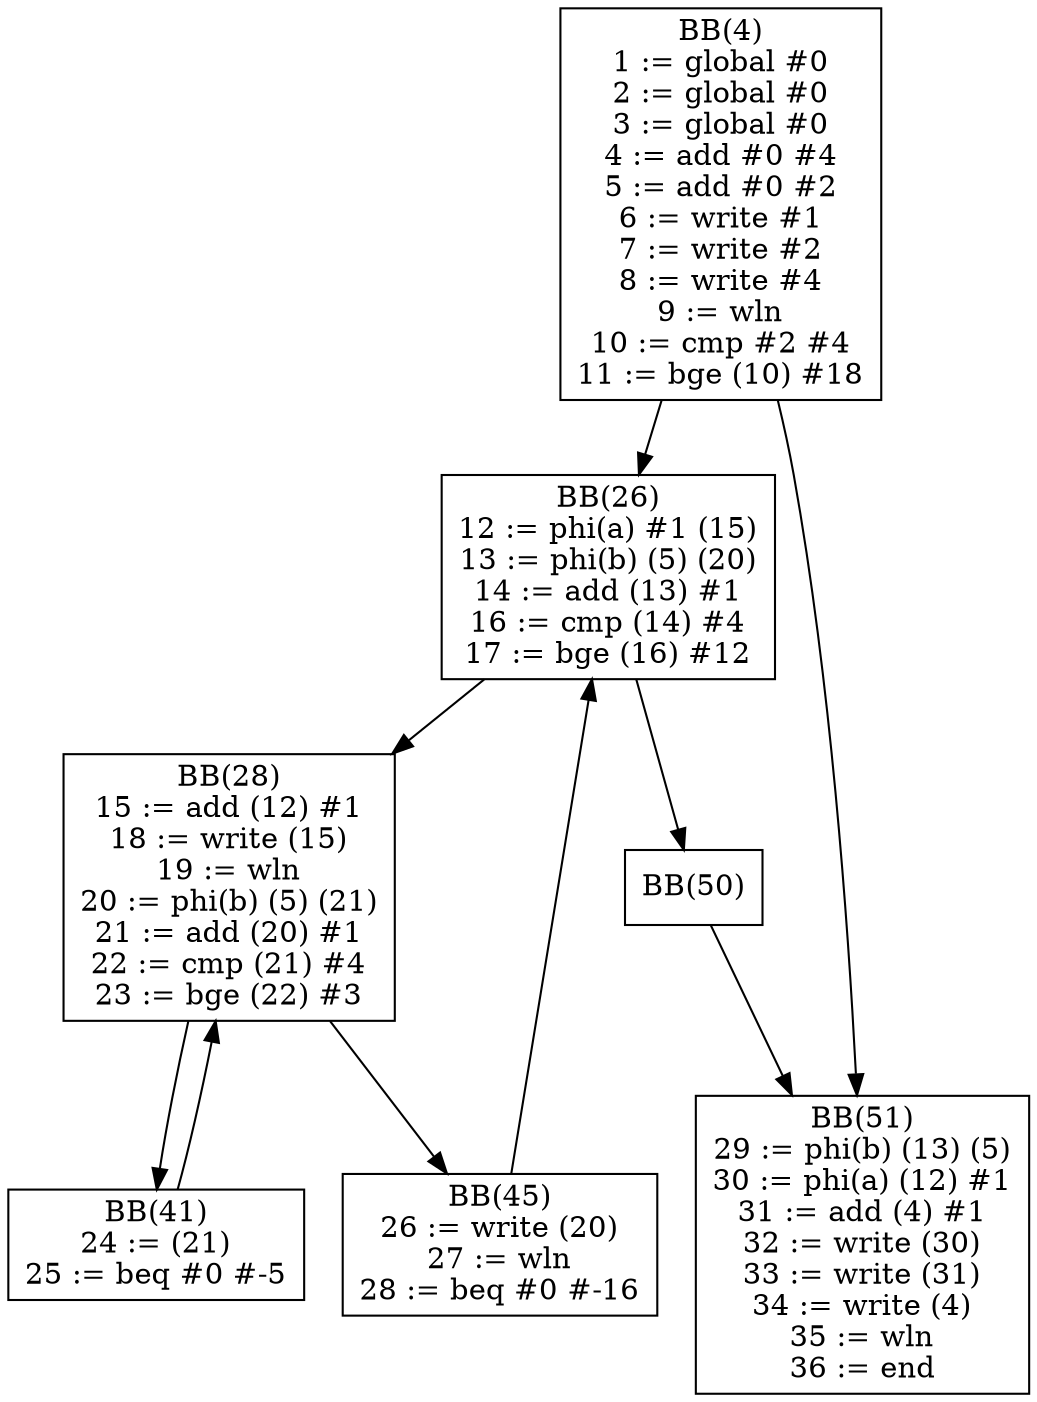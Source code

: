 digraph cfg {
BB4[shape = box, label = "BB(4)\n" + "1 := global #0\n" + "2 := global #0\n" + "3 := global #0\n" + "4 := add #0 #4\n" + "5 := add #0 #2\n" + "6 := write #1\n" + "7 := write #2\n" + "8 := write #4\n" + "9 := wln\n" + "10 := cmp #2 #4\n" + "11 := bge (10) #18\n"];
BB26[shape = box, label = "BB(26)\n" + "12 := phi(a) #1 (15)\n" + "13 := phi(b) (5) (20)\n" + "14 := add (13) #1\n" + "16 := cmp (14) #4\n" + "17 := bge (16) #12\n"];
BB51[shape = box, label = "BB(51)\n" + "29 := phi(b) (13) (5)\n" + "30 := phi(a) (12) #1\n" + "31 := add (4) #1\n" + "32 := write (30)\n" + "33 := write (31)\n" + "34 := write (4)\n" + "35 := wln\n" + "36 := end\n"];
BB28[shape = box, label = "BB(28)\n" + "15 := add (12) #1\n" + "18 := write (15)\n" + "19 := wln\n" + "20 := phi(b) (5) (21)\n" + "21 := add (20) #1\n" + "22 := cmp (21) #4\n" + "23 := bge (22) #3\n"];
BB50[shape = box, label = "BB(50)\n"];
BB41[shape = box, label = "BB(41)\n" + "24 := (21)\n" + "25 := beq #0 #-5\n"];
BB45[shape = box, label = "BB(45)\n" + "26 := write (20)\n" + "27 := wln\n" + "28 := beq #0 #-16\n"];
BB4 -> BB26;
BB4 -> BB51;
BB26 -> BB28;
BB26 -> BB50;
BB28 -> BB41;
BB28 -> BB45;
BB50 -> BB51;
BB41 -> BB28;
BB45 -> BB26;
}
